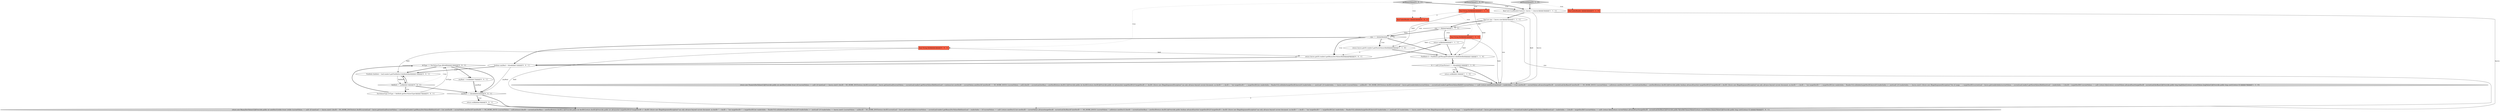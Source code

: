 digraph {
8 [style = filled, label = "FieldInfo fi = FieldInfos.getMergedFieldInfos(r).fieldInfo(field)@@@11@@@['1', '1', '0']", fillcolor = white, shape = ellipse image = "AAA0AAABBB1BBB"];
15 [style = filled, label = "DocValuesType dvType = fieldInfo.getDocValuesType()@@@15@@@['0', '0', '1']", fillcolor = white, shape = ellipse image = "AAA0AAABBB3BBB"];
27 [style = filled, label = "anyReal = true@@@17@@@['0', '0', '1']", fillcolor = white, shape = ellipse image = "AAA0AAABBB3BBB"];
24 [style = filled, label = "anyReal == false@@@22@@@['0', '0', '1']", fillcolor = white, shape = diamond image = "AAA0AAABBB3BBB"];
11 [style = filled, label = "getNormValues['1', '0', '0']", fillcolor = lightgray, shape = diamond image = "AAA0AAABBB1BBB"];
19 [style = filled, label = "FieldInfo fieldInfo = leaf.reader().getFieldInfos().fieldInfo(field)@@@13@@@['0', '0', '1']", fillcolor = white, shape = ellipse image = "AAA0AAABBB3BBB"];
26 [style = filled, label = "final IndexReader r@@@2@@@['0', '0', '1']", fillcolor = tomato, shape = box image = "AAA0AAABBB3BBB"];
9 [style = filled, label = "size == 1@@@8@@@['1', '1', '1']", fillcolor = white, shape = diamond image = "AAA0AAABBB1BBB"];
3 [style = filled, label = "final int size = leaves.size()@@@4@@@['1', '1', '1']", fillcolor = white, shape = ellipse image = "AAA0AAABBB1BBB"];
16 [style = filled, label = "final String field@@@2@@@['0', '0', '1']", fillcolor = tomato, shape = box image = "AAA0AAABBB3BBB"];
23 [style = filled, label = "fieldInfo != null@@@14@@@['0', '0', '1']", fillcolor = white, shape = diamond image = "AAA0AAABBB3BBB"];
2 [style = filled, label = "return null@@@13@@@['1', '1', '0']", fillcolor = white, shape = ellipse image = "AAA0AAABBB1BBB"];
7 [style = filled, label = "return null@@@6@@@['1', '1', '1']", fillcolor = white, shape = ellipse image = "AAA0AAABBB1BBB"];
4 [style = filled, label = "final String field@@@2@@@['1', '0', '0']", fillcolor = tomato, shape = box image = "AAA0AAABBB1BBB"];
18 [style = filled, label = "return new BinaryDocValues(){@Override public int nextDoc(){while (true) {while (currentValues == null) {if (nextLeaf == leaves.size()) {docID = NO_MORE_DOCSreturn docID}currentLeaf = leaves.get(nextLeaf)currentValues = currentLeaf.reader().getBinaryDocValues(field)nextLeaf++}int newDocID = currentValues.nextDoc()if (newDocID == NO_MORE_DOCS) {currentValues = nullcontinue}{docID = currentLeaf.docBase + newDocIDreturn docID}}}@Override public int docID(){return docID}@Override public int advance(int targetDocID){if (targetDocID <= docID) {throw new IllegalArgumentException(\"can only advance beyond current document: on docID=\" + docID + \" but targetDocID=\" + targetDocID)}int readerIndex = ReaderUtil.subIndex(targetDocID,leaves)if (readerIndex >= nextLeaf) {if (readerIndex == leaves.size()) {currentValues = nulldocID = NO_MORE_DOCSreturn docID}currentLeaf = leaves.get(readerIndex)currentValues = currentLeaf.reader().getBinaryDocValues(field)nextLeaf = readerIndex + 1if (currentValues == null) {return nextDoc()}}int newDocID = currentValues.advance(targetDocID - currentLeaf.docBase)if (newDocID == NO_MORE_DOCS) {currentValues = nullreturn nextDoc()}{docID = currentLeaf.docBase + newDocIDreturn docID}}@Override public boolean advanceExact(int targetDocID){if (targetDocID < docID) {throw new IllegalArgumentException(\"can only advance beyond current document: on docID=\" + docID + \" but targetDocID=\" + targetDocID)}int readerIndex = ReaderUtil.subIndex(targetDocID,leaves)if (readerIndex >= nextLeaf) {if (readerIndex == leaves.size()) {throw new IllegalArgumentException(\"Out of range: \" + targetDocID)}currentLeaf = leaves.get(readerIndex)currentValues = currentLeaf.reader().getBinaryDocValues(field)nextLeaf = readerIndex + 1}docID = targetDocIDif (currentValues == null) {return false}return currentValues.advanceExact(targetDocID - currentLeaf.docBase)}@Override public BytesRef binaryValue(){return currentValues.binaryValue()}@Override public long cost(){return 0}}@@@25@@@['0', '0', '1']", fillcolor = lightgray, shape = ellipse image = "AAA0AAABBB3BBB"];
10 [style = filled, label = "final List<LeafReaderContext> leaves = r.leaves()@@@3@@@['1', '1', '1']", fillcolor = white, shape = ellipse image = "AAA0AAABBB1BBB"];
21 [style = filled, label = "return leaves.get(0).reader().getBinaryDocValues(field)@@@9@@@['0', '0', '1']", fillcolor = white, shape = ellipse image = "AAA0AAABBB3BBB"];
12 [style = filled, label = "return new NumericDocValues(){@Override public int nextDoc(){while (true) {if (currentValues == null) {if (nextLeaf == leaves.size()) {docID = NO_MORE_DOCSreturn docID}currentLeaf = leaves.get(nextLeaf)currentValues = currentLeaf.reader().getNormValues(field)nextLeaf++continue}int newDocID = currentValues.nextDoc()if (newDocID == NO_MORE_DOCS) {currentValues = null}{docID = currentLeaf.docBase + newDocIDreturn docID}}}@Override public int docID(){return docID}@Override public int advance(int targetDocID){if (targetDocID <= docID) {throw new IllegalArgumentException(\"can only advance beyond current document: on docID=\" + docID + \" but targetDocID=\" + targetDocID)}int readerIndex = ReaderUtil.subIndex(targetDocID,leaves)if (readerIndex >= nextLeaf) {if (readerIndex == leaves.size()) {currentValues = nulldocID = NO_MORE_DOCSreturn docID}currentLeaf = leaves.get(readerIndex)currentValues = currentLeaf.reader().getNormValues(field)if (currentValues == null) {return nextDoc()}nextLeaf = readerIndex + 1}int newDocID = currentValues.advance(targetDocID - currentLeaf.docBase)if (newDocID == NO_MORE_DOCS) {currentValues = nullreturn nextDoc()}{docID = currentLeaf.docBase + newDocIDreturn docID}}@Override public boolean advanceExact(int targetDocID){if (targetDocID < docID) {throw new IllegalArgumentException(\"can only advance beyond current document: on docID=\" + docID + \" but targetDocID=\" + targetDocID)}int readerIndex = ReaderUtil.subIndex(targetDocID,leaves)if (readerIndex >= nextLeaf) {if (readerIndex == leaves.size()) {throw new IllegalArgumentException(\"Out of range: \" + targetDocID)}currentLeaf = leaves.get(readerIndex)currentValues = currentLeaf.reader().getNormValues(field)nextLeaf = readerIndex + 1}docID = targetDocIDif (currentValues == null) {return false}return currentValues.advanceExact(targetDocID - currentLeaf.docBase)}@Override public long longValue(){return currentValues.longValue()}@Override public long cost(){return 0}}@@@15@@@['1', '1', '0']", fillcolor = lightgray, shape = ellipse image = "AAA0AAABBB1BBB"];
1 [style = filled, label = "size == 0@@@5@@@['1', '1', '1']", fillcolor = white, shape = diamond image = "AAA0AAABBB1BBB"];
14 [style = filled, label = "getNormValues['0', '1', '0']", fillcolor = lightgray, shape = diamond image = "AAA0AAABBB2BBB"];
0 [style = filled, label = "fi == null || fi.hasNorms() == false@@@12@@@['1', '1', '0']", fillcolor = white, shape = diamond image = "AAA0AAABBB1BBB"];
5 [style = filled, label = "return leaves.get(0).reader().getNormValues(field)@@@9@@@['1', '1', '0']", fillcolor = white, shape = ellipse image = "AAA0AAABBB1BBB"];
17 [style = filled, label = "dvType == DocValuesType.BINARY@@@16@@@['0', '0', '1']", fillcolor = white, shape = diamond image = "AAA0AAABBB3BBB"];
6 [style = filled, label = "final String field@@@2@@@['1', '1', '0']", fillcolor = tomato, shape = box image = "AAA0AAABBB1BBB"];
20 [style = filled, label = "getBinaryValues['0', '0', '1']", fillcolor = lightgray, shape = diamond image = "AAA0AAABBB3BBB"];
13 [style = filled, label = "final IndexReader r@@@2@@@['0', '1', '0']", fillcolor = tomato, shape = box image = "AAA0AAABBB2BBB"];
22 [style = filled, label = "boolean anyReal = false@@@11@@@['0', '0', '1']", fillcolor = white, shape = ellipse image = "AAA0AAABBB3BBB"];
25 [style = filled, label = "return null@@@23@@@['0', '0', '1']", fillcolor = white, shape = ellipse image = "AAA0AAABBB3BBB"];
9->22 [style = bold, label=""];
5->8 [style = bold, label=""];
6->5 [style = solid, label="field"];
3->1 [style = bold, label=""];
22->19 [style = bold, label=""];
24->25 [style = dotted, label="true"];
8->0 [style = solid, label="fi"];
17->27 [style = dotted, label="true"];
0->12 [style = bold, label=""];
20->26 [style = dotted, label="true"];
0->2 [style = bold, label=""];
1->9 [style = dotted, label="false"];
23->15 [style = bold, label=""];
25->18 [style = bold, label=""];
4->12 [style = solid, label="field"];
14->10 [style = bold, label=""];
10->3 [style = bold, label=""];
14->6 [style = dotted, label="true"];
19->23 [style = solid, label="fieldInfo"];
11->4 [style = dotted, label="true"];
9->21 [style = dotted, label="true"];
7->8 [style = bold, label=""];
9->8 [style = bold, label=""];
24->18 [style = bold, label=""];
1->7 [style = bold, label=""];
17->19 [style = bold, label=""];
27->24 [style = solid, label="anyReal"];
10->12 [style = solid, label="leaves"];
1->9 [style = bold, label=""];
2->12 [style = bold, label=""];
14->13 [style = dotted, label="true"];
20->16 [style = dotted, label="true"];
6->12 [style = solid, label="field"];
20->10 [style = bold, label=""];
1->7 [style = dotted, label="true"];
8->0 [style = bold, label=""];
10->18 [style = solid, label="leaves"];
3->1 [style = solid, label="size"];
7->22 [style = bold, label=""];
15->17 [style = bold, label=""];
3->9 [style = solid, label="size"];
23->24 [style = bold, label=""];
17->24 [style = bold, label=""];
4->5 [style = solid, label="field"];
21->22 [style = bold, label=""];
16->21 [style = solid, label="field"];
11->10 [style = bold, label=""];
24->25 [style = bold, label=""];
19->23 [style = bold, label=""];
23->19 [style = bold, label=""];
11->6 [style = dotted, label="true"];
6->26 [style = dashed, label="0"];
9->21 [style = bold, label=""];
3->12 [style = solid, label="size"];
9->5 [style = bold, label=""];
5->21 [style = dashed, label="0"];
12->18 [style = dashed, label="0"];
3->18 [style = solid, label="size"];
27->24 [style = bold, label=""];
23->15 [style = dotted, label="true"];
0->2 [style = dotted, label="true"];
17->27 [style = bold, label=""];
6->8 [style = solid, label="field"];
23->17 [style = dotted, label="true"];
4->8 [style = solid, label="field"];
16->18 [style = solid, label="field"];
22->24 [style = solid, label="anyReal"];
15->17 [style = solid, label="dvType"];
16->19 [style = solid, label="field"];
9->5 [style = dotted, label="true"];
}
